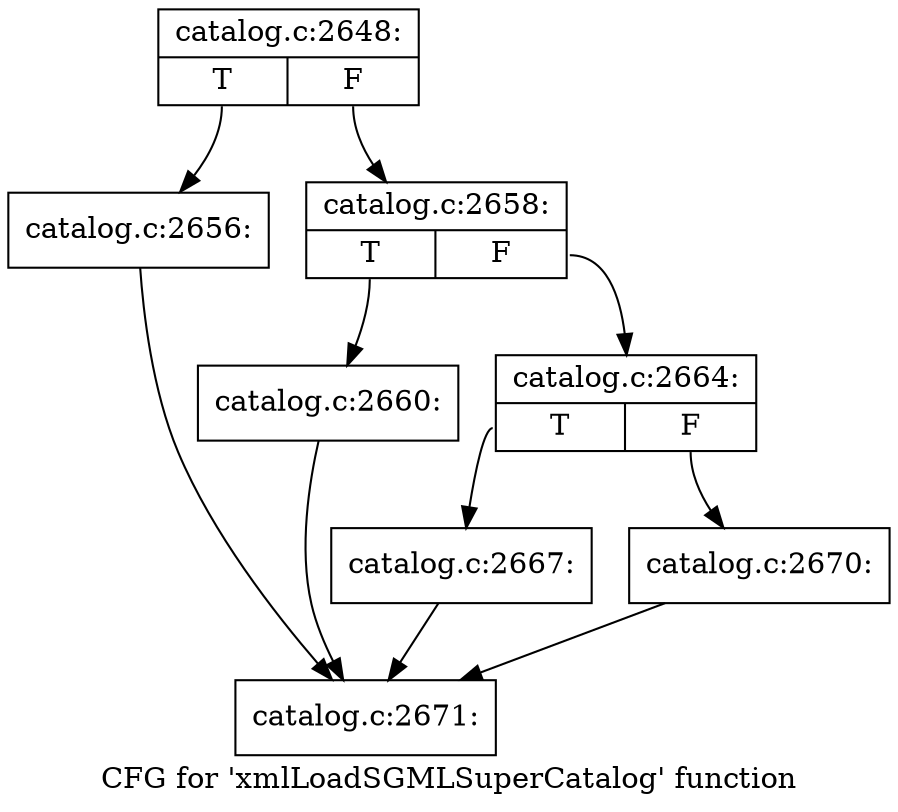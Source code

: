 digraph "CFG for 'xmlLoadSGMLSuperCatalog' function" {
	label="CFG for 'xmlLoadSGMLSuperCatalog' function";

	Node0x5650cc81bec0 [shape=record,label="{catalog.c:2648:|{<s0>T|<s1>F}}"];
	Node0x5650cc81bec0:s0 -> Node0x5650cc8713b0;
	Node0x5650cc81bec0:s1 -> Node0x5650cc871400;
	Node0x5650cc8713b0 [shape=record,label="{catalog.c:2656:}"];
	Node0x5650cc8713b0 -> Node0x5650cc8209a0;
	Node0x5650cc871400 [shape=record,label="{catalog.c:2658:|{<s0>T|<s1>F}}"];
	Node0x5650cc871400:s0 -> Node0x5650cc871c10;
	Node0x5650cc871400:s1 -> Node0x5650cc871c60;
	Node0x5650cc871c10 [shape=record,label="{catalog.c:2660:}"];
	Node0x5650cc871c10 -> Node0x5650cc8209a0;
	Node0x5650cc871c60 [shape=record,label="{catalog.c:2664:|{<s0>T|<s1>F}}"];
	Node0x5650cc871c60:s0 -> Node0x5650cc8727a0;
	Node0x5650cc871c60:s1 -> Node0x5650cc8727f0;
	Node0x5650cc8727a0 [shape=record,label="{catalog.c:2667:}"];
	Node0x5650cc8727a0 -> Node0x5650cc8209a0;
	Node0x5650cc8727f0 [shape=record,label="{catalog.c:2670:}"];
	Node0x5650cc8727f0 -> Node0x5650cc8209a0;
	Node0x5650cc8209a0 [shape=record,label="{catalog.c:2671:}"];
}
